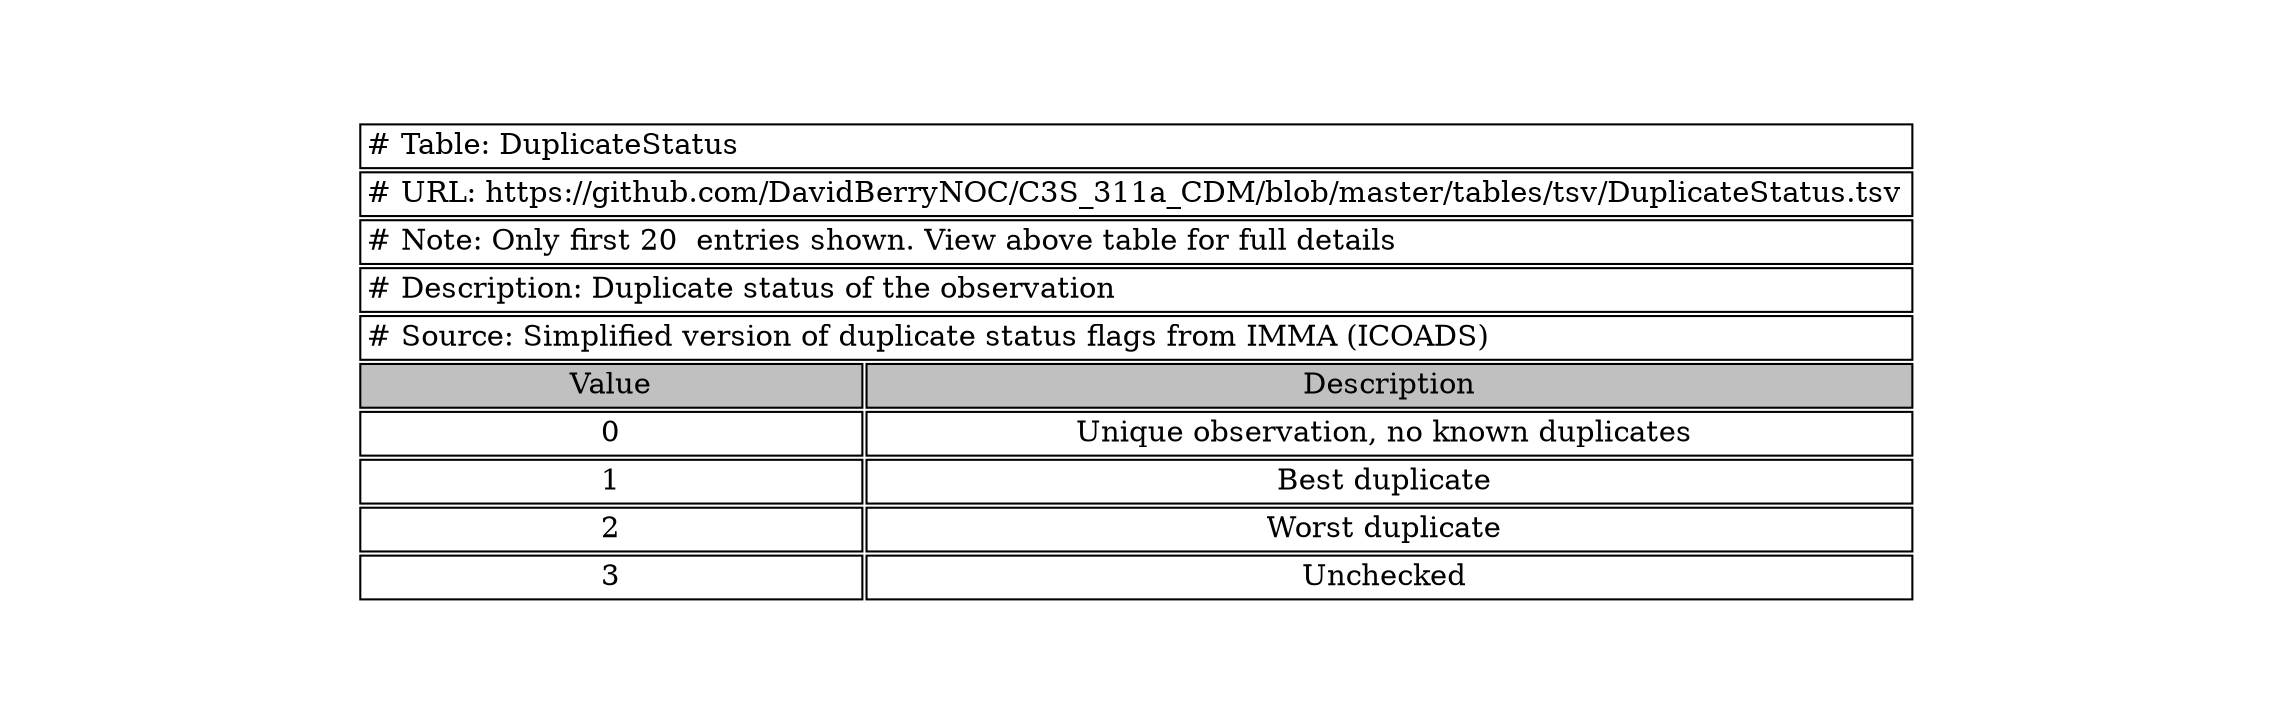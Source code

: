 digraph DuplicateStatus {
node [color=white]
DuplicateStatus [label=<<TABLE BORDER="0" CELLBORDER="1" CELLSPACING="2" COLOR="BLACK">
<TR><TD COLSPAN="2" ALIGN="left" PORT="head"># Table: DuplicateStatus</TD></TR>
<TR><TD COLSPAN="2" ALIGN="left"># URL: https://github.com/DavidBerryNOC/C3S_311a_CDM/blob/master/tables/tsv/DuplicateStatus.tsv</TD></TR>
<TR><TD COLSPAN="2" ALIGN="left"># Note: Only first 20  entries shown. View above table for full details</TD></TR>
<TR><TD ALIGN="left" COLSPAN="2"># Description: Duplicate status of the observation</TD></TR>
<TR><TD ALIGN="left" COLSPAN="2"># Source: Simplified version of duplicate status flags from IMMA (ICOADS)</TD></TR>
<TR><TD BGCOLOR="GRAY">Value</TD><TD BGCOLOR="GRAY">Description</TD></TR>
<TR><TD>0</TD><TD>Unique observation, no known duplicates </TD></TR>
<TR><TD>1</TD><TD>Best duplicate </TD></TR>
<TR><TD>2</TD><TD>Worst duplicate </TD></TR>
<TR><TD>3</TD><TD>Unchecked </TD></TR>
</TABLE>>];
}
